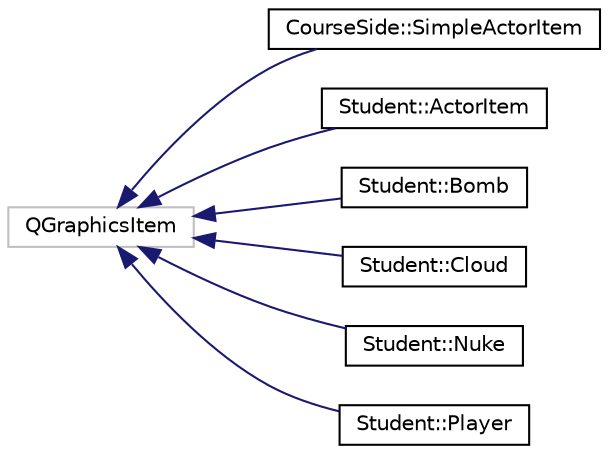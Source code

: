 digraph "Graphical Class Hierarchy"
{
 // LATEX_PDF_SIZE
  edge [fontname="Helvetica",fontsize="10",labelfontname="Helvetica",labelfontsize="10"];
  node [fontname="Helvetica",fontsize="10",shape=record];
  rankdir="LR";
  Node10 [label="QGraphicsItem",height=0.2,width=0.4,color="grey75", fillcolor="white", style="filled",tooltip=" "];
  Node10 -> Node0 [dir="back",color="midnightblue",fontsize="10",style="solid",fontname="Helvetica"];
  Node0 [label="CourseSide::SimpleActorItem",height=0.2,width=0.4,color="black", fillcolor="white", style="filled",URL="$class_course_side_1_1_simple_actor_item.html",tooltip=" "];
  Node10 -> Node12 [dir="back",color="midnightblue",fontsize="10",style="solid",fontname="Helvetica"];
  Node12 [label="Student::ActorItem",height=0.2,width=0.4,color="black", fillcolor="white", style="filled",URL="$class_student_1_1_actor_item.html",tooltip="The ActorItem class defines the type and graphics of different logic actors."];
  Node10 -> Node13 [dir="back",color="midnightblue",fontsize="10",style="solid",fontname="Helvetica"];
  Node13 [label="Student::Bomb",height=0.2,width=0.4,color="black", fillcolor="white", style="filled",URL="$class_student_1_1_bomb.html",tooltip="Bomb class defines bombs that player has dropped."];
  Node10 -> Node14 [dir="back",color="midnightblue",fontsize="10",style="solid",fontname="Helvetica"];
  Node14 [label="Student::Cloud",height=0.2,width=0.4,color="black", fillcolor="white", style="filled",URL="$class_student_1_1_cloud.html",tooltip="The Cloud class defines the clouds that move through the map fro right to left."];
  Node10 -> Node15 [dir="back",color="midnightblue",fontsize="10",style="solid",fontname="Helvetica"];
  Node15 [label="Student::Nuke",height=0.2,width=0.4,color="black", fillcolor="white", style="filled",URL="$class_student_1_1_nuke.html",tooltip="The Nuke class defines the nuke that player can collect and drop with R key. Only one nuke can exist ..."];
  Node10 -> Node16 [dir="back",color="midnightblue",fontsize="10",style="solid",fontname="Helvetica"];
  Node16 [label="Student::Player",height=0.2,width=0.4,color="black", fillcolor="white", style="filled",URL="$class_student_1_1_player.html",tooltip=" "];
}
